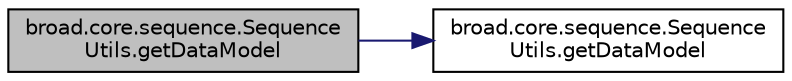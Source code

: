 digraph "broad.core.sequence.SequenceUtils.getDataModel"
{
  edge [fontname="Helvetica",fontsize="10",labelfontname="Helvetica",labelfontsize="10"];
  node [fontname="Helvetica",fontsize="10",shape=record];
  rankdir="LR";
  Node1 [label="broad.core.sequence.Sequence\lUtils.getDataModel",height=0.2,width=0.4,color="black", fillcolor="grey75", style="filled" fontcolor="black"];
  Node1 -> Node2 [color="midnightblue",fontsize="10",style="solid",fontname="Helvetica"];
  Node2 [label="broad.core.sequence.Sequence\lUtils.getDataModel",height=0.2,width=0.4,color="black", fillcolor="white", style="filled",URL="$classbroad_1_1core_1_1sequence_1_1_sequence_utils.html#aefce66d41ea513ac55e494811f725522"];
}
